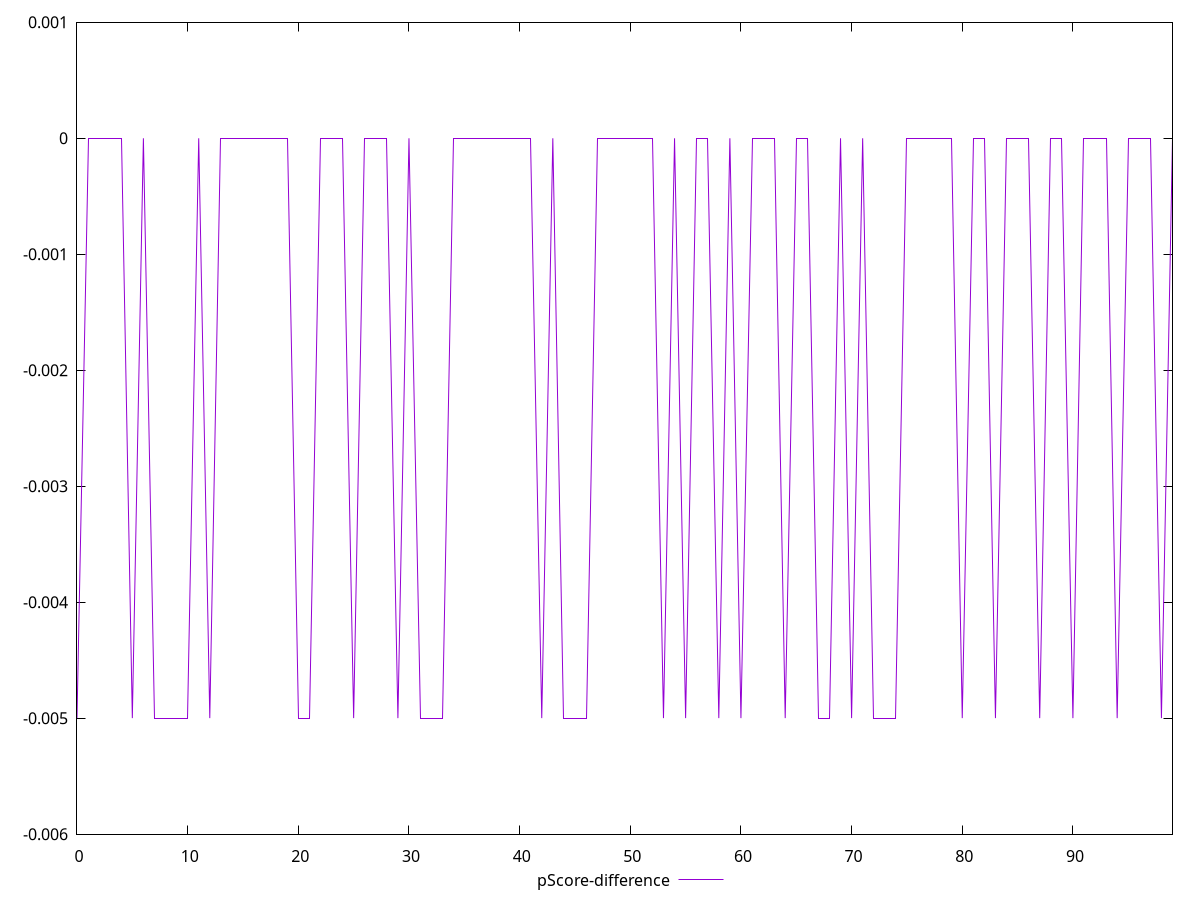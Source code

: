reset

$pScoreDifference <<EOF
0 -0.0050000000000000044
1 0
2 0
3 0
4 0
5 -0.0050000000000000044
6 0
7 -0.0050000000000000044
8 -0.0050000000000000044
9 -0.0050000000000000044
10 -0.0050000000000000044
11 0
12 -0.0050000000000000044
13 0
14 0
15 0
16 0
17 0
18 0
19 0
20 -0.0050000000000000044
21 -0.0050000000000000044
22 0
23 0
24 0
25 -0.0050000000000000044
26 0
27 0
28 0
29 -0.0050000000000000044
30 0
31 -0.0050000000000000044
32 -0.0050000000000000044
33 -0.0050000000000000044
34 0
35 0
36 0
37 0
38 0
39 0
40 0
41 0
42 -0.0050000000000000044
43 0
44 -0.0050000000000000044
45 -0.0050000000000000044
46 -0.0050000000000000044
47 0
48 0
49 0
50 0
51 0
52 0
53 -0.0050000000000000044
54 0
55 -0.0050000000000000044
56 0
57 0
58 -0.0050000000000000044
59 0
60 -0.0050000000000000044
61 0
62 0
63 0
64 -0.0050000000000000044
65 0
66 0
67 -0.0050000000000000044
68 -0.0050000000000000044
69 0
70 -0.0050000000000000044
71 0
72 -0.0050000000000000044
73 -0.0050000000000000044
74 -0.0050000000000000044
75 0
76 0
77 0
78 0
79 0
80 -0.0050000000000000044
81 0
82 0
83 -0.0050000000000000044
84 0
85 0
86 0
87 -0.0050000000000000044
88 0
89 0
90 -0.0050000000000000044
91 0
92 0
93 0
94 -0.0050000000000000044
95 0
96 0
97 0
98 -0.0050000000000000044
99 0
EOF

set key outside below
set xrange [0:99]
set yrange [-0.0060000000000000045:0.001]
set trange [-0.0060000000000000045:0.001]
set terminal svg size 640, 500 enhanced background rgb 'white'
set output "report_00025_2021-02-22T21:38:55.199Z/unminified-javascript/samples/pages+cached+noadtech+nomedia+nocss/pScore-difference/values.svg"

plot $pScoreDifference title "pScore-difference" with line

reset
